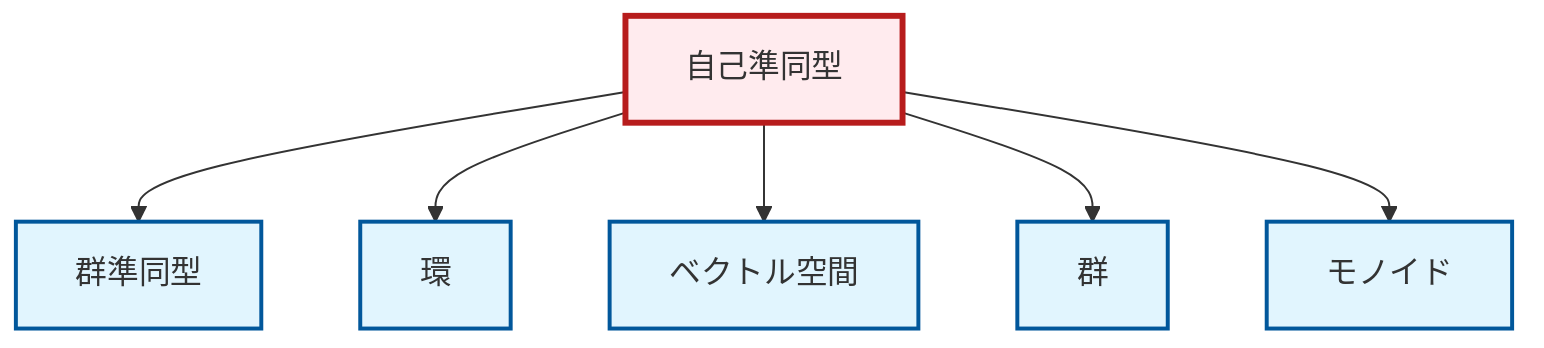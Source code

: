 graph TD
    classDef definition fill:#e1f5fe,stroke:#01579b,stroke-width:2px
    classDef theorem fill:#f3e5f5,stroke:#4a148c,stroke-width:2px
    classDef axiom fill:#fff3e0,stroke:#e65100,stroke-width:2px
    classDef example fill:#e8f5e9,stroke:#1b5e20,stroke-width:2px
    classDef current fill:#ffebee,stroke:#b71c1c,stroke-width:3px
    def-endomorphism["自己準同型"]:::definition
    def-homomorphism["群準同型"]:::definition
    def-group["群"]:::definition
    def-ring["環"]:::definition
    def-vector-space["ベクトル空間"]:::definition
    def-monoid["モノイド"]:::definition
    def-endomorphism --> def-homomorphism
    def-endomorphism --> def-ring
    def-endomorphism --> def-vector-space
    def-endomorphism --> def-group
    def-endomorphism --> def-monoid
    class def-endomorphism current